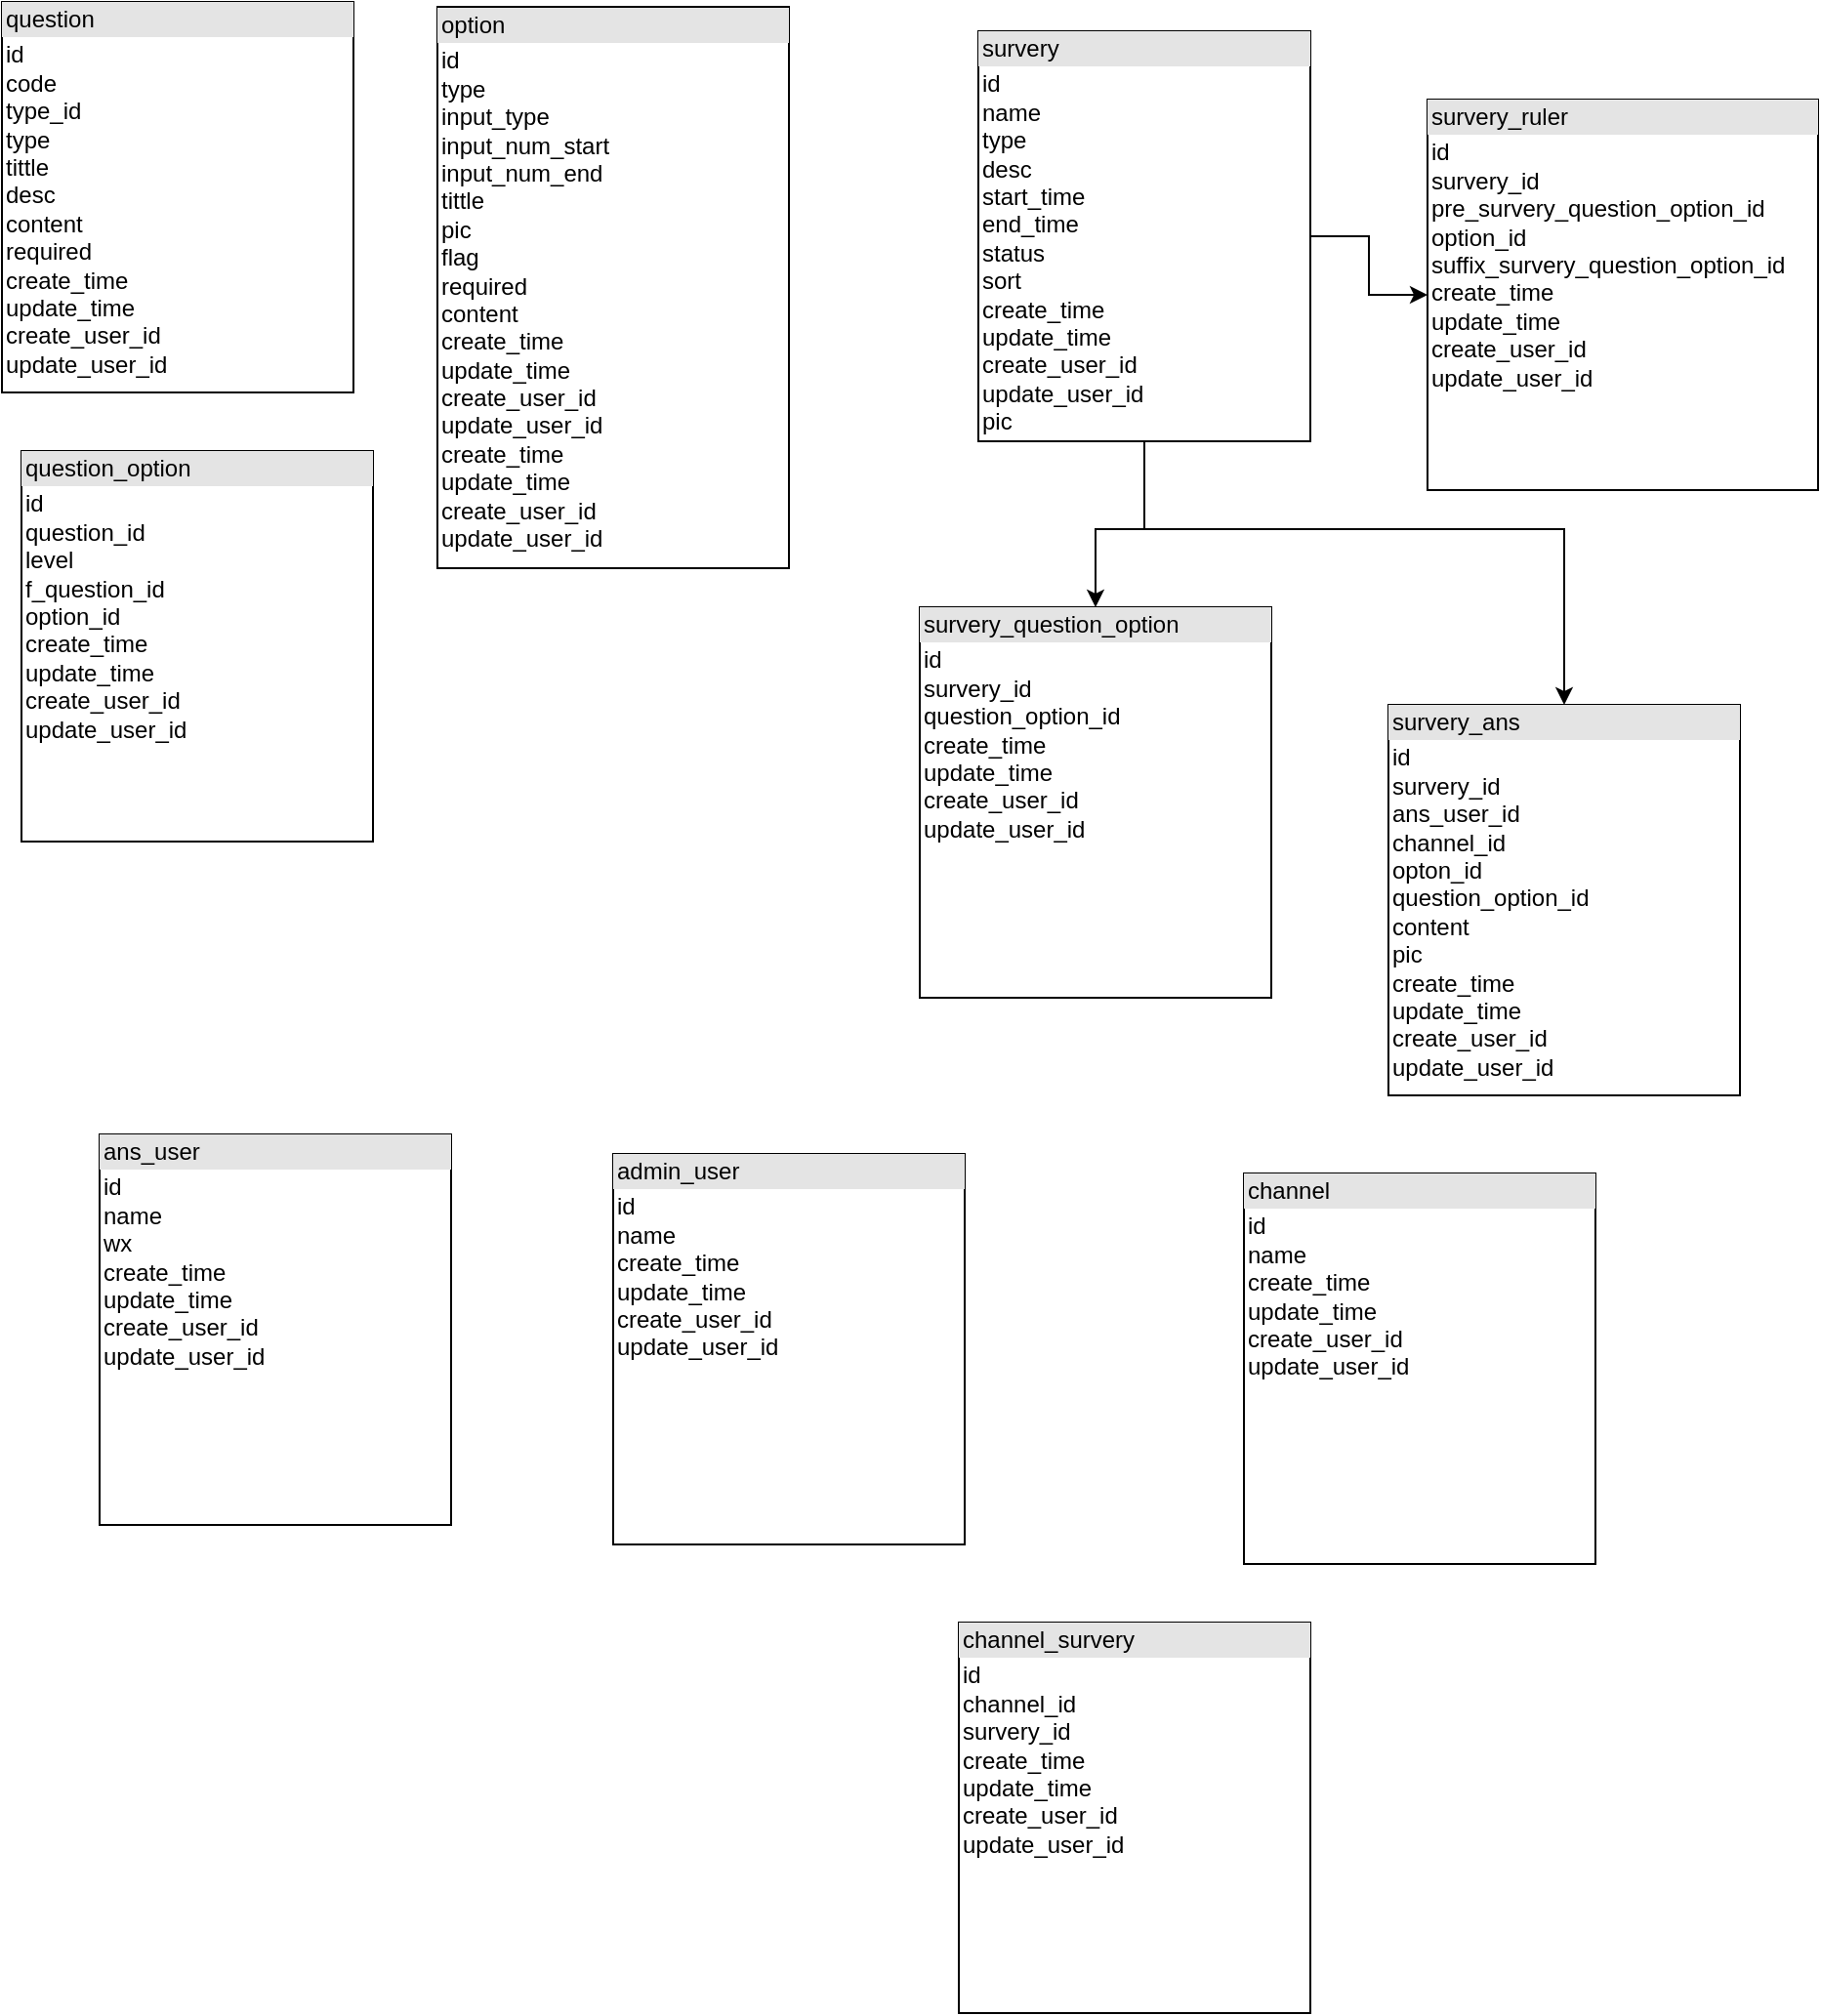 <mxfile version="15.9.1" type="github">
  <diagram name="Page-1" id="efa7a0a1-bf9b-a30e-e6df-94a7791c09e9">
    <mxGraphModel dx="740" dy="516" grid="1" gridSize="10" guides="1" tooltips="1" connect="1" arrows="1" fold="1" page="1" pageScale="1" pageWidth="826" pageHeight="1169" background="none" math="0" shadow="0">
      <root>
        <mxCell id="0" />
        <mxCell id="1" parent="0" />
        <mxCell id="LbIQLFSFOZcf8yYngf2S-128" value="&lt;div style=&quot;box-sizing: border-box ; width: 100% ; background: #e4e4e4 ; padding: 2px&quot;&gt;question&lt;/div&gt;&lt;table style=&quot;width: 100% ; font-size: 1em&quot; cellpadding=&quot;2&quot; cellspacing=&quot;0&quot;&gt;&lt;tbody&gt;&lt;tr&gt;&lt;td&gt;id&lt;br&gt;code&lt;br&gt;type_id&lt;br&gt;type&lt;br&gt;tittle&lt;br&gt;desc&lt;br&gt;content&lt;br&gt;required&lt;br&gt;create_time&lt;br&gt;update_time&lt;br&gt;create_user_id&lt;br&gt;update_user_id&lt;br&gt;&lt;table cellpadding=&quot;2&quot; cellspacing=&quot;0&quot; style=&quot;font-size: 1em ; width: 180px&quot;&gt;&lt;tbody&gt;&lt;tr&gt;&lt;td&gt;&lt;br&gt;&lt;/td&gt;&lt;td&gt;&lt;br&gt;&lt;/td&gt;&lt;td&gt;&lt;br&gt;&lt;/td&gt;&lt;/tr&gt;&lt;/tbody&gt;&lt;/table&gt;&lt;/td&gt;&lt;td&gt;&lt;br&gt;&lt;/td&gt;&lt;/tr&gt;&lt;tr&gt;&lt;td&gt;&lt;br&gt;&lt;/td&gt;&lt;td&gt;&lt;br&gt;&lt;/td&gt;&lt;/tr&gt;&lt;/tbody&gt;&lt;/table&gt;" style="verticalAlign=top;align=left;overflow=fill;html=1;" parent="1" vertex="1">
          <mxGeometry x="10" y="20" width="180" height="200" as="geometry" />
        </mxCell>
        <mxCell id="LbIQLFSFOZcf8yYngf2S-129" value="&lt;div style=&quot;box-sizing: border-box ; width: 100% ; background: #e4e4e4 ; padding: 2px&quot;&gt;option&lt;/div&gt;&lt;table style=&quot;width: 100% ; font-size: 1em&quot; cellpadding=&quot;2&quot; cellspacing=&quot;0&quot;&gt;&lt;tbody&gt;&lt;tr&gt;&lt;td&gt;id&lt;br&gt;type&lt;br&gt;input_type&lt;br&gt;input_num_start&lt;br&gt;input_num_end&lt;br&gt;tittle&lt;br&gt;pic&lt;br&gt;flag&lt;br&gt;required&lt;br&gt;content&lt;br&gt;create_time&lt;br&gt;update_time&lt;br&gt;create_user_id&lt;br&gt;update_user_id&lt;br&gt;create_time&lt;br&gt;update_time&lt;br&gt;create_user_id&lt;br&gt;update_user_id&lt;br&gt;&lt;br&gt;&lt;br&gt;&lt;/td&gt;&lt;td&gt;&lt;br&gt;&lt;/td&gt;&lt;/tr&gt;&lt;tr&gt;&lt;td&gt;&lt;br&gt;&lt;/td&gt;&lt;td&gt;&lt;br&gt;&lt;/td&gt;&lt;/tr&gt;&lt;/tbody&gt;&lt;/table&gt;" style="verticalAlign=top;align=left;overflow=fill;html=1;" parent="1" vertex="1">
          <mxGeometry x="233" y="22.5" width="180" height="287.5" as="geometry" />
        </mxCell>
        <mxCell id="LbIQLFSFOZcf8yYngf2S-146" style="edgeStyle=orthogonalEdgeStyle;rounded=0;orthogonalLoop=1;jettySize=auto;html=1;" parent="1" source="LbIQLFSFOZcf8yYngf2S-131" target="LbIQLFSFOZcf8yYngf2S-132" edge="1">
          <mxGeometry relative="1" as="geometry">
            <Array as="points">
              <mxPoint x="595" y="290" />
              <mxPoint x="570" y="290" />
            </Array>
          </mxGeometry>
        </mxCell>
        <mxCell id="LbIQLFSFOZcf8yYngf2S-147" style="edgeStyle=orthogonalEdgeStyle;rounded=0;orthogonalLoop=1;jettySize=auto;html=1;" parent="1" source="LbIQLFSFOZcf8yYngf2S-131" target="LbIQLFSFOZcf8yYngf2S-134" edge="1">
          <mxGeometry relative="1" as="geometry" />
        </mxCell>
        <mxCell id="LbIQLFSFOZcf8yYngf2S-148" style="edgeStyle=orthogonalEdgeStyle;rounded=0;orthogonalLoop=1;jettySize=auto;html=1;exitX=0.5;exitY=1;exitDx=0;exitDy=0;" parent="1" source="LbIQLFSFOZcf8yYngf2S-131" target="LbIQLFSFOZcf8yYngf2S-137" edge="1">
          <mxGeometry relative="1" as="geometry">
            <Array as="points">
              <mxPoint x="595" y="290" />
              <mxPoint x="810" y="290" />
            </Array>
          </mxGeometry>
        </mxCell>
        <mxCell id="LbIQLFSFOZcf8yYngf2S-131" value="&lt;div style=&quot;box-sizing: border-box ; width: 100% ; background: #e4e4e4 ; padding: 2px&quot;&gt;survery&lt;/div&gt;&lt;table style=&quot;width: 100% ; font-size: 1em&quot; cellpadding=&quot;2&quot; cellspacing=&quot;0&quot;&gt;&lt;tbody&gt;&lt;tr&gt;&lt;td&gt;id&lt;span&gt; &lt;/span&gt;&lt;br&gt;name&lt;br&gt;type&lt;br&gt;desc&lt;br&gt;start_time&lt;br&gt;end_time&lt;br&gt;status&lt;br&gt;sort&lt;br&gt;create_time&lt;br&gt;update_time&lt;br&gt;create_user_id&lt;br&gt;update_user_id&lt;br&gt;pic&lt;span&gt;&lt;/span&gt;&lt;/td&gt;&lt;td&gt;&lt;br&gt;&lt;/td&gt;&lt;/tr&gt;&lt;tr&gt;&lt;td&gt;&lt;br&gt;&lt;/td&gt;&lt;td&gt;&lt;br&gt;&lt;/td&gt;&lt;/tr&gt;&lt;/tbody&gt;&lt;/table&gt;" style="verticalAlign=top;align=left;overflow=fill;html=1;" parent="1" vertex="1">
          <mxGeometry x="510" y="35" width="170" height="210" as="geometry" />
        </mxCell>
        <mxCell id="LbIQLFSFOZcf8yYngf2S-132" value="&lt;div style=&quot;box-sizing: border-box ; width: 100% ; background: #e4e4e4 ; padding: 2px&quot;&gt;survery_question_option&lt;/div&gt;&lt;table style=&quot;width: 100% ; font-size: 1em&quot; cellpadding=&quot;2&quot; cellspacing=&quot;0&quot;&gt;&lt;tbody&gt;&lt;tr&gt;&lt;td&gt;id&lt;span&gt; &lt;/span&gt;&lt;br&gt;survery_id&lt;br&gt;question_option_id&lt;br&gt;create_time&lt;br&gt;update_time&lt;br&gt;create_user_id&lt;br&gt;update_user_id&lt;span&gt;&lt;/span&gt;&lt;/td&gt;&lt;td&gt;&lt;br&gt;&lt;/td&gt;&lt;/tr&gt;&lt;tr&gt;&lt;td&gt;&lt;br&gt;&lt;/td&gt;&lt;td&gt;&lt;br&gt;&lt;/td&gt;&lt;/tr&gt;&lt;/tbody&gt;&lt;/table&gt;" style="verticalAlign=top;align=left;overflow=fill;html=1;" parent="1" vertex="1">
          <mxGeometry x="480" y="330" width="180" height="200" as="geometry" />
        </mxCell>
        <mxCell id="LbIQLFSFOZcf8yYngf2S-133" value="&lt;div style=&quot;box-sizing: border-box ; width: 100% ; background: #e4e4e4 ; padding: 2px&quot;&gt;question_option&lt;/div&gt;&lt;table style=&quot;width: 100% ; font-size: 1em&quot; cellpadding=&quot;2&quot; cellspacing=&quot;0&quot;&gt;&lt;tbody&gt;&lt;tr&gt;&lt;td&gt;id&lt;span&gt; &lt;/span&gt;&lt;br&gt;question_id&lt;br&gt;level&lt;br&gt;f_question_id&lt;br&gt;option_id&lt;br&gt;create_time&lt;br&gt;update_time&lt;br&gt;create_user_id&lt;br&gt;update_user_id&lt;span&gt;&lt;/span&gt;&lt;/td&gt;&lt;td&gt;&lt;br&gt;&lt;/td&gt;&lt;/tr&gt;&lt;tr&gt;&lt;td&gt;&lt;br&gt;&lt;/td&gt;&lt;td&gt;&lt;br&gt;&lt;/td&gt;&lt;/tr&gt;&lt;/tbody&gt;&lt;/table&gt;" style="verticalAlign=top;align=left;overflow=fill;html=1;" parent="1" vertex="1">
          <mxGeometry x="20" y="250" width="180" height="200" as="geometry" />
        </mxCell>
        <mxCell id="LbIQLFSFOZcf8yYngf2S-134" value="&lt;div style=&quot;box-sizing: border-box ; width: 100% ; background: #e4e4e4 ; padding: 2px&quot;&gt;survery_ruler&lt;/div&gt;&lt;table style=&quot;width: 100% ; font-size: 1em&quot; cellpadding=&quot;2&quot; cellspacing=&quot;0&quot;&gt;&lt;tbody&gt;&lt;tr&gt;&lt;td&gt;id&lt;span&gt; &lt;/span&gt;&lt;br&gt;survery_id&lt;br&gt;pre_survery_question_option_id&lt;br&gt;option_id&lt;br&gt;suffix_survery_question_option_id&lt;br&gt;create_time&lt;br&gt;update_time&lt;br&gt;create_user_id&lt;br&gt;update_user_id&lt;span&gt;&lt;/span&gt;&lt;/td&gt;&lt;td&gt;&lt;br&gt;&lt;/td&gt;&lt;/tr&gt;&lt;tr&gt;&lt;td&gt;&lt;br&gt;&lt;/td&gt;&lt;td&gt;&lt;br&gt;&lt;/td&gt;&lt;/tr&gt;&lt;/tbody&gt;&lt;/table&gt;" style="verticalAlign=top;align=left;overflow=fill;html=1;" parent="1" vertex="1">
          <mxGeometry x="740" y="70" width="200" height="200" as="geometry" />
        </mxCell>
        <mxCell id="LbIQLFSFOZcf8yYngf2S-137" value="&lt;div style=&quot;box-sizing: border-box ; width: 100% ; background: #e4e4e4 ; padding: 2px&quot;&gt;survery_ans&lt;/div&gt;&lt;table style=&quot;width: 100% ; font-size: 1em&quot; cellpadding=&quot;2&quot; cellspacing=&quot;0&quot;&gt;&lt;tbody&gt;&lt;tr&gt;&lt;td&gt;id&lt;span&gt; &lt;/span&gt;&lt;br&gt;survery_id&lt;br&gt;ans_user_id&lt;br&gt;channel_id&lt;br&gt;opton_id&lt;br&gt;question_option_id&lt;br&gt;content&lt;br&gt;pic&lt;br&gt;create_time&lt;br&gt;update_time&lt;br&gt;create_user_id&lt;br&gt;update_user_id&lt;span&gt;&lt;/span&gt;&lt;/td&gt;&lt;td&gt;&lt;br&gt;&lt;/td&gt;&lt;/tr&gt;&lt;tr&gt;&lt;td&gt;&lt;br&gt;&lt;/td&gt;&lt;td&gt;&lt;br&gt;&lt;/td&gt;&lt;/tr&gt;&lt;/tbody&gt;&lt;/table&gt;" style="verticalAlign=top;align=left;overflow=fill;html=1;" parent="1" vertex="1">
          <mxGeometry x="720" y="380" width="180" height="200" as="geometry" />
        </mxCell>
        <mxCell id="LbIQLFSFOZcf8yYngf2S-138" value="&lt;div style=&quot;box-sizing: border-box ; width: 100% ; background: #e4e4e4 ; padding: 2px&quot;&gt;admin_user&lt;/div&gt;&lt;table style=&quot;width: 100% ; font-size: 1em&quot; cellpadding=&quot;2&quot; cellspacing=&quot;0&quot;&gt;&lt;tbody&gt;&lt;tr&gt;&lt;td&gt;id&lt;span&gt; &lt;/span&gt;&lt;br&gt;name&lt;br&gt;create_time&lt;br&gt;update_time&lt;br&gt;create_user_id&lt;br&gt;update_user_id&lt;span&gt;&lt;/span&gt;&lt;/td&gt;&lt;td&gt;&lt;br&gt;&lt;/td&gt;&lt;/tr&gt;&lt;tr&gt;&lt;td&gt;&lt;br&gt;&lt;/td&gt;&lt;td&gt;&lt;br&gt;&lt;/td&gt;&lt;/tr&gt;&lt;/tbody&gt;&lt;/table&gt;" style="verticalAlign=top;align=left;overflow=fill;html=1;" parent="1" vertex="1">
          <mxGeometry x="323" y="610" width="180" height="200" as="geometry" />
        </mxCell>
        <mxCell id="LbIQLFSFOZcf8yYngf2S-139" value="&lt;div style=&quot;box-sizing: border-box ; width: 100% ; background: #e4e4e4 ; padding: 2px&quot;&gt;ans_user&lt;/div&gt;&lt;table style=&quot;width: 100% ; font-size: 1em&quot; cellpadding=&quot;2&quot; cellspacing=&quot;0&quot;&gt;&lt;tbody&gt;&lt;tr&gt;&lt;td&gt;id&lt;span&gt; &lt;/span&gt;&lt;br&gt;name&lt;br&gt;wx&lt;br&gt;create_time&lt;br&gt;update_time&lt;br&gt;create_user_id&lt;br&gt;update_user_id&lt;span&gt;&lt;/span&gt;&lt;/td&gt;&lt;td&gt;&lt;br&gt;&lt;/td&gt;&lt;/tr&gt;&lt;tr&gt;&lt;td&gt;&lt;br&gt;&lt;/td&gt;&lt;td&gt;&lt;br&gt;&lt;/td&gt;&lt;/tr&gt;&lt;/tbody&gt;&lt;/table&gt;" style="verticalAlign=top;align=left;overflow=fill;html=1;" parent="1" vertex="1">
          <mxGeometry x="60" y="600" width="180" height="200" as="geometry" />
        </mxCell>
        <mxCell id="LbIQLFSFOZcf8yYngf2S-151" value="&lt;div style=&quot;box-sizing: border-box ; width: 100% ; background: #e4e4e4 ; padding: 2px&quot;&gt;channel&lt;/div&gt;&lt;table style=&quot;width: 100% ; font-size: 1em&quot; cellpadding=&quot;2&quot; cellspacing=&quot;0&quot;&gt;&lt;tbody&gt;&lt;tr&gt;&lt;td&gt;id&lt;span&gt; &lt;/span&gt;&lt;br&gt;name&lt;br&gt;create_time&lt;br&gt;update_time&lt;br&gt;create_user_id&lt;br&gt;update_user_id&lt;span&gt;&lt;/span&gt;&lt;/td&gt;&lt;td&gt;&lt;br&gt;&lt;/td&gt;&lt;/tr&gt;&lt;tr&gt;&lt;td&gt;&lt;br&gt;&lt;/td&gt;&lt;td&gt;&lt;br&gt;&lt;/td&gt;&lt;/tr&gt;&lt;/tbody&gt;&lt;/table&gt;" style="verticalAlign=top;align=left;overflow=fill;html=1;" parent="1" vertex="1">
          <mxGeometry x="646" y="620" width="180" height="200" as="geometry" />
        </mxCell>
        <mxCell id="LbIQLFSFOZcf8yYngf2S-152" value="&lt;div style=&quot;box-sizing: border-box ; width: 100% ; background: #e4e4e4 ; padding: 2px&quot;&gt;channel_survery&lt;/div&gt;&lt;table style=&quot;width: 100% ; font-size: 1em&quot; cellpadding=&quot;2&quot; cellspacing=&quot;0&quot;&gt;&lt;tbody&gt;&lt;tr&gt;&lt;td&gt;id&lt;span&gt; &lt;/span&gt;&lt;br&gt;channel_id&lt;br&gt;survery_id&lt;br&gt;create_time&lt;br&gt;update_time&lt;br&gt;create_user_id&lt;br&gt;update_user_id&lt;span&gt;&lt;/span&gt;&lt;/td&gt;&lt;td&gt;&lt;br&gt;&lt;/td&gt;&lt;/tr&gt;&lt;tr&gt;&lt;td&gt;&lt;br&gt;&lt;/td&gt;&lt;td&gt;&lt;br&gt;&lt;/td&gt;&lt;/tr&gt;&lt;/tbody&gt;&lt;/table&gt;" style="verticalAlign=top;align=left;overflow=fill;html=1;" parent="1" vertex="1">
          <mxGeometry x="500" y="850" width="180" height="200" as="geometry" />
        </mxCell>
      </root>
    </mxGraphModel>
  </diagram>
</mxfile>
